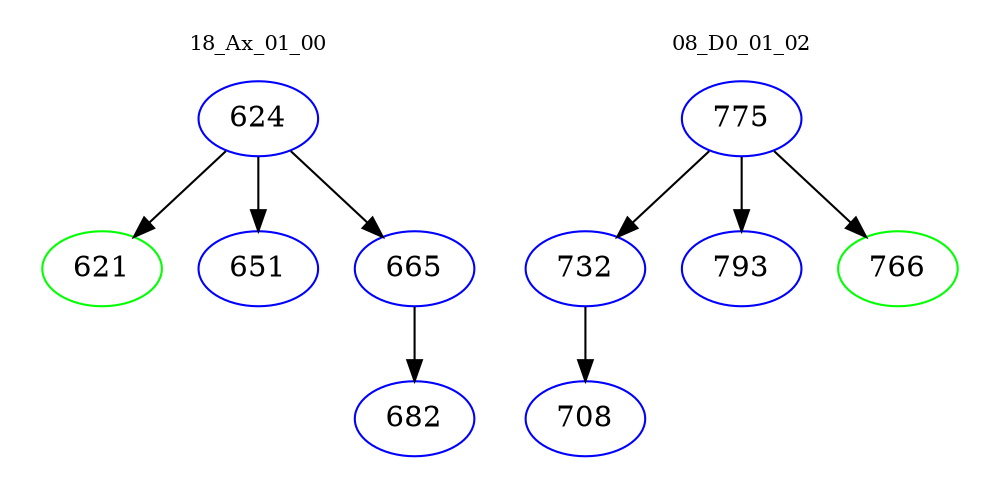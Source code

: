 digraph{
subgraph cluster_0 {
color = white
label = "18_Ax_01_00";
fontsize=10;
T0_624 [label="624", color="blue"]
T0_624 -> T0_621 [color="black"]
T0_621 [label="621", color="green"]
T0_624 -> T0_651 [color="black"]
T0_651 [label="651", color="blue"]
T0_624 -> T0_665 [color="black"]
T0_665 [label="665", color="blue"]
T0_665 -> T0_682 [color="black"]
T0_682 [label="682", color="blue"]
}
subgraph cluster_1 {
color = white
label = "08_D0_01_02";
fontsize=10;
T1_775 [label="775", color="blue"]
T1_775 -> T1_732 [color="black"]
T1_732 [label="732", color="blue"]
T1_732 -> T1_708 [color="black"]
T1_708 [label="708", color="blue"]
T1_775 -> T1_793 [color="black"]
T1_793 [label="793", color="blue"]
T1_775 -> T1_766 [color="black"]
T1_766 [label="766", color="green"]
}
}
